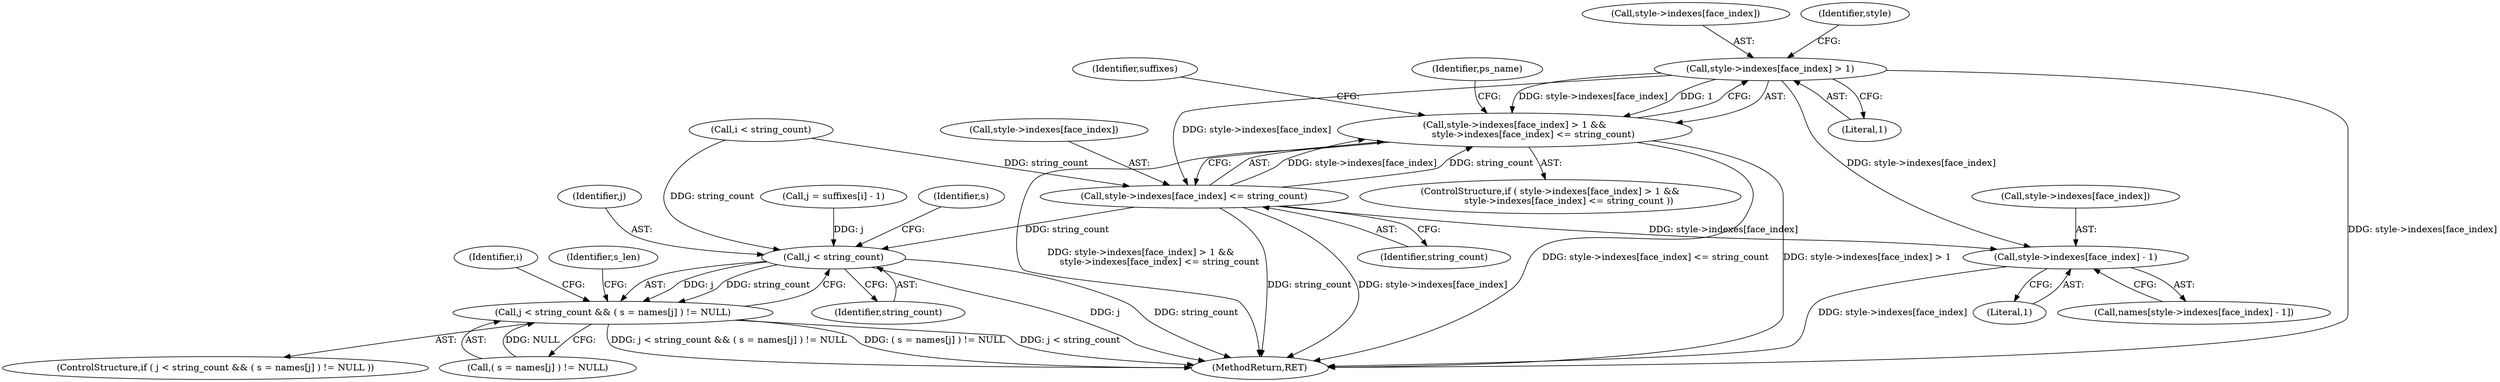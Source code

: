 digraph "0_savannah_18a8f0d9943369449bc4de92d411c78fb08d616c@pointer" {
"1000303" [label="(Call,style->indexes[face_index] > 1)"];
"1000302" [label="(Call,style->indexes[face_index] > 1 &&\n             style->indexes[face_index] <= string_count)"];
"1000310" [label="(Call,style->indexes[face_index] <= string_count)"];
"1000323" [label="(Call,style->indexes[face_index] - 1)"];
"1000353" [label="(Call,j < string_count)"];
"1000352" [label="(Call,j < string_count && ( s = names[j] ) != NULL)"];
"1000344" [label="(Call,j = suffixes[i] - 1)"];
"1000329" [label="(Literal,1)"];
"1000366" [label="(Identifier,s_len)"];
"1000355" [label="(Identifier,string_count)"];
"1000303" [label="(Call,style->indexes[face_index] > 1)"];
"1000304" [label="(Call,style->indexes[face_index])"];
"1000340" [label="(Identifier,i)"];
"1000309" [label="(Literal,1)"];
"1000316" [label="(Identifier,string_count)"];
"1000311" [label="(Call,style->indexes[face_index])"];
"1000358" [label="(Identifier,s)"];
"1000356" [label="(Call,( s = names[j] ) != NULL)"];
"1000313" [label="(Identifier,style)"];
"1000403" [label="(MethodReturn,RET)"];
"1000310" [label="(Call,style->indexes[face_index] <= string_count)"];
"1000320" [label="(Identifier,suffixes)"];
"1000301" [label="(ControlStructure,if ( style->indexes[face_index] > 1 &&\n             style->indexes[face_index] <= string_count ))"];
"1000354" [label="(Identifier,j)"];
"1000302" [label="(Call,style->indexes[face_index] > 1 &&\n             style->indexes[face_index] <= string_count)"];
"1000353" [label="(Call,j < string_count)"];
"1000351" [label="(ControlStructure,if ( j < string_count && ( s = names[j] ) != NULL ))"];
"1000352" [label="(Call,j < string_count && ( s = names[j] ) != NULL)"];
"1000249" [label="(Call,i < string_count)"];
"1000324" [label="(Call,style->indexes[face_index])"];
"1000323" [label="(Call,style->indexes[face_index] - 1)"];
"1000321" [label="(Call,names[style->indexes[face_index] - 1])"];
"1000401" [label="(Identifier,ps_name)"];
"1000303" -> "1000302"  [label="AST: "];
"1000303" -> "1000309"  [label="CFG: "];
"1000304" -> "1000303"  [label="AST: "];
"1000309" -> "1000303"  [label="AST: "];
"1000313" -> "1000303"  [label="CFG: "];
"1000302" -> "1000303"  [label="CFG: "];
"1000303" -> "1000403"  [label="DDG: style->indexes[face_index]"];
"1000303" -> "1000302"  [label="DDG: style->indexes[face_index]"];
"1000303" -> "1000302"  [label="DDG: 1"];
"1000303" -> "1000310"  [label="DDG: style->indexes[face_index]"];
"1000303" -> "1000323"  [label="DDG: style->indexes[face_index]"];
"1000302" -> "1000301"  [label="AST: "];
"1000302" -> "1000310"  [label="CFG: "];
"1000310" -> "1000302"  [label="AST: "];
"1000320" -> "1000302"  [label="CFG: "];
"1000401" -> "1000302"  [label="CFG: "];
"1000302" -> "1000403"  [label="DDG: style->indexes[face_index] <= string_count"];
"1000302" -> "1000403"  [label="DDG: style->indexes[face_index] > 1"];
"1000302" -> "1000403"  [label="DDG: style->indexes[face_index] > 1 &&\n             style->indexes[face_index] <= string_count"];
"1000310" -> "1000302"  [label="DDG: style->indexes[face_index]"];
"1000310" -> "1000302"  [label="DDG: string_count"];
"1000310" -> "1000316"  [label="CFG: "];
"1000311" -> "1000310"  [label="AST: "];
"1000316" -> "1000310"  [label="AST: "];
"1000310" -> "1000403"  [label="DDG: string_count"];
"1000310" -> "1000403"  [label="DDG: style->indexes[face_index]"];
"1000249" -> "1000310"  [label="DDG: string_count"];
"1000310" -> "1000323"  [label="DDG: style->indexes[face_index]"];
"1000310" -> "1000353"  [label="DDG: string_count"];
"1000323" -> "1000321"  [label="AST: "];
"1000323" -> "1000329"  [label="CFG: "];
"1000324" -> "1000323"  [label="AST: "];
"1000329" -> "1000323"  [label="AST: "];
"1000321" -> "1000323"  [label="CFG: "];
"1000323" -> "1000403"  [label="DDG: style->indexes[face_index]"];
"1000353" -> "1000352"  [label="AST: "];
"1000353" -> "1000355"  [label="CFG: "];
"1000354" -> "1000353"  [label="AST: "];
"1000355" -> "1000353"  [label="AST: "];
"1000358" -> "1000353"  [label="CFG: "];
"1000352" -> "1000353"  [label="CFG: "];
"1000353" -> "1000403"  [label="DDG: j"];
"1000353" -> "1000403"  [label="DDG: string_count"];
"1000353" -> "1000352"  [label="DDG: j"];
"1000353" -> "1000352"  [label="DDG: string_count"];
"1000344" -> "1000353"  [label="DDG: j"];
"1000249" -> "1000353"  [label="DDG: string_count"];
"1000352" -> "1000351"  [label="AST: "];
"1000352" -> "1000356"  [label="CFG: "];
"1000356" -> "1000352"  [label="AST: "];
"1000366" -> "1000352"  [label="CFG: "];
"1000340" -> "1000352"  [label="CFG: "];
"1000352" -> "1000403"  [label="DDG: ( s = names[j] ) != NULL"];
"1000352" -> "1000403"  [label="DDG: j < string_count"];
"1000352" -> "1000403"  [label="DDG: j < string_count && ( s = names[j] ) != NULL"];
"1000356" -> "1000352"  [label="DDG: NULL"];
}
